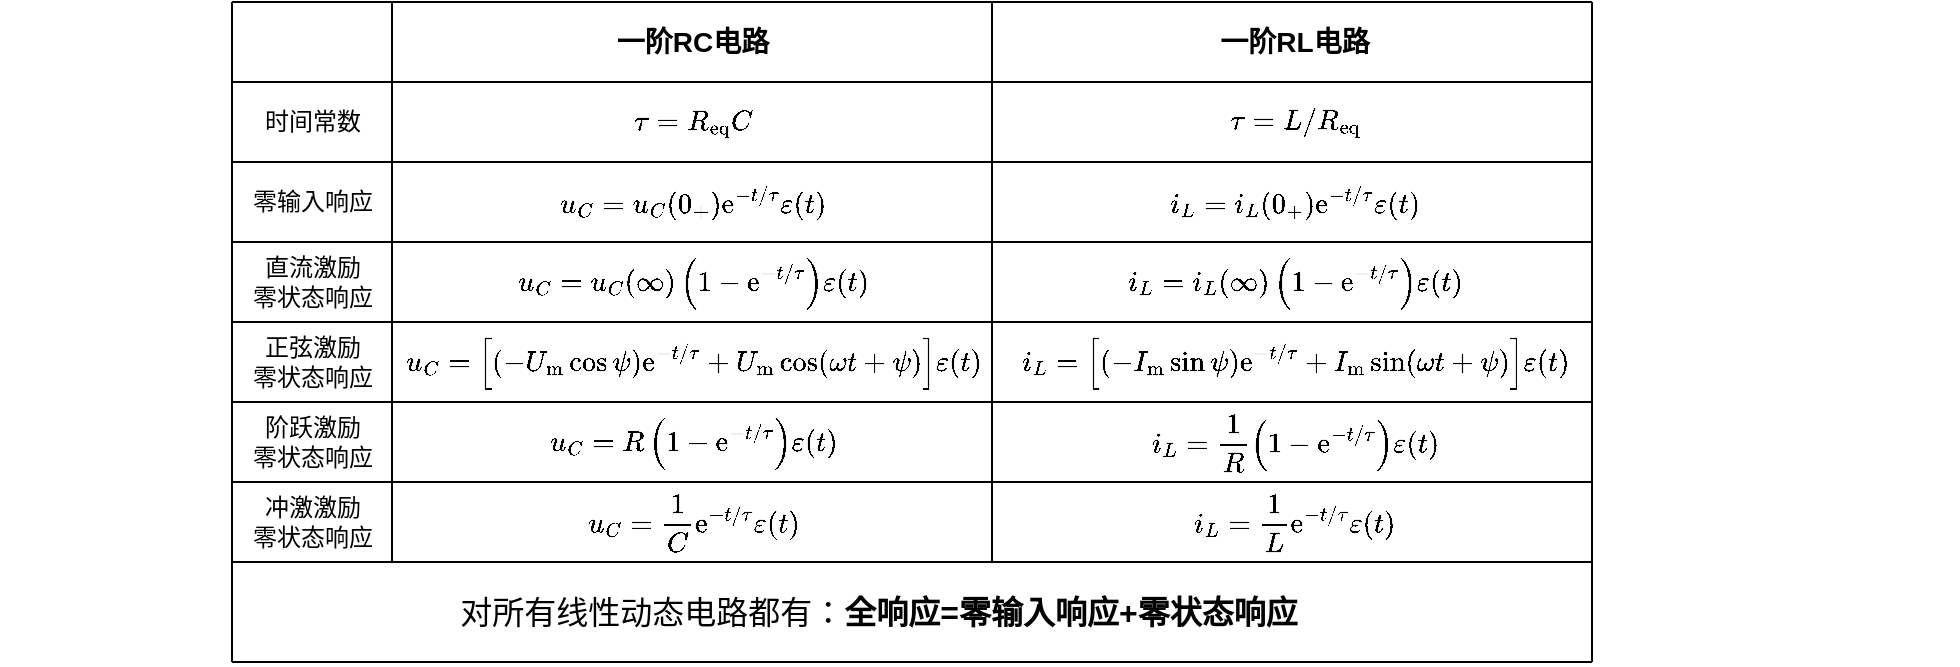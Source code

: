 <mxfile version="17.2.1" type="device"><diagram id="rc6dUvUtSDI9N5DdZ6-R" name="第 1 页"><mxGraphModel dx="1059" dy="685" grid="1" gridSize="10" guides="1" tooltips="1" connect="1" arrows="1" fold="1" page="1" pageScale="1" pageWidth="827" pageHeight="1169" math="1" shadow="0"><root><mxCell id="0"/><mxCell id="1" parent="0"/><mxCell id="dLWYHEc2KHLHQ8kzNP_e-1" value="一阶RC电路" style="text;html=1;align=center;verticalAlign=middle;resizable=0;points=[];autosize=1;strokeColor=none;fillColor=none;fontSize=14;fontStyle=1;connectable=0;" vertex="1" parent="1"><mxGeometry x="275" y="300" width="90" height="20" as="geometry"/></mxCell><mxCell id="dLWYHEc2KHLHQ8kzNP_e-2" value="零输入响应" style="text;html=1;align=center;verticalAlign=middle;resizable=1;points=[];autosize=1;strokeColor=none;fillColor=none;connectable=1;movable=1;rotatable=1;deletable=1;editable=1;" vertex="1" parent="1"><mxGeometry x="90" y="380" width="80" height="20" as="geometry"/></mxCell><mxCell id="dLWYHEc2KHLHQ8kzNP_e-3" value="一阶RL电路" style="text;html=1;align=center;verticalAlign=middle;resizable=0;points=[];autosize=1;strokeColor=none;fillColor=none;fontSize=14;fontStyle=1;connectable=0;" vertex="1" parent="1"><mxGeometry x="575.75" y="300" width="90" height="20" as="geometry"/></mxCell><mxCell id="dLWYHEc2KHLHQ8kzNP_e-4" value="时间常数" style="text;html=1;align=center;verticalAlign=middle;resizable=0;points=[];autosize=1;strokeColor=none;fillColor=none;connectable=0;" vertex="1" parent="1"><mxGeometry x="100" y="340" width="60" height="20" as="geometry"/></mxCell><mxCell id="dLWYHEc2KHLHQ8kzNP_e-5" value="$$\tau=R_{\mathrm{eq}}C$$" style="text;html=1;align=center;verticalAlign=middle;resizable=1;points=[];autosize=1;strokeColor=none;fillColor=none;movable=1;rotatable=1;deletable=1;editable=1;connectable=0;" vertex="1" parent="1"><mxGeometry x="286.75" y="330" width="66.5" height="40" as="geometry"/></mxCell><mxCell id="dLWYHEc2KHLHQ8kzNP_e-6" value="$$\tau=L/R_{\mathrm{eq}}$$" style="text;html=1;align=center;verticalAlign=middle;resizable=1;points=[];autosize=1;strokeColor=none;fillColor=none;movable=1;rotatable=1;deletable=1;editable=1;connectable=0;" vertex="1" parent="1"><mxGeometry x="587.37" y="330" width="66.75" height="40" as="geometry"/></mxCell><mxCell id="dLWYHEc2KHLHQ8kzNP_e-7" value="$$u_{C}=u_C(0_+)\mathrm{e}^{-t / \tau}\varepsilon(t)$$" style="text;html=1;align=center;verticalAlign=middle;resizable=1;points=[];autosize=1;strokeColor=none;fillColor=none;movable=1;rotatable=1;deletable=1;editable=1;connectable=0;" vertex="1" parent="1"><mxGeometry x="252" y="370" width="136" height="40" as="geometry"/></mxCell><mxCell id="dLWYHEc2KHLHQ8kzNP_e-8" value="$$i_{L}=i_L(0_+)\mathrm{e}^{-t / \tau}\varepsilon(t)$$" style="text;html=1;align=center;verticalAlign=middle;resizable=1;points=[];autosize=1;strokeColor=none;fillColor=none;movable=1;rotatable=1;deletable=1;editable=1;connectable=0;" vertex="1" parent="1"><mxGeometry x="555.25" y="370" width="131" height="40" as="geometry"/></mxCell><mxCell id="dLWYHEc2KHLHQ8kzNP_e-9" value="直流激励&lt;br&gt;零状态响应" style="text;html=1;align=center;verticalAlign=middle;resizable=1;points=[];autosize=1;strokeColor=none;fillColor=none;movable=1;rotatable=1;deletable=1;editable=1;connectable=0;" vertex="1" parent="1"><mxGeometry x="90" y="415" width="80" height="30" as="geometry"/></mxCell><mxCell id="dLWYHEc2KHLHQ8kzNP_e-10" value="正弦激励&lt;br&gt;零状态响应" style="text;html=1;align=center;verticalAlign=middle;resizable=1;points=[];autosize=1;strokeColor=none;fillColor=none;connectable=0;movable=1;rotatable=1;deletable=1;editable=1;" vertex="1" parent="1"><mxGeometry x="90" y="455" width="80" height="30" as="geometry"/></mxCell><mxCell id="dLWYHEc2KHLHQ8kzNP_e-11" value="阶跃激励&lt;br&gt;零状态响应" style="text;html=1;align=center;verticalAlign=middle;resizable=0;points=[];autosize=1;strokeColor=none;fillColor=none;connectable=0;allowArrows=1;" vertex="1" parent="1"><mxGeometry x="90" y="495" width="80" height="30" as="geometry"/></mxCell><mxCell id="dLWYHEc2KHLHQ8kzNP_e-12" value="冲激激励&lt;br&gt;零状态响应" style="text;html=1;align=center;verticalAlign=middle;resizable=0;points=[];autosize=1;strokeColor=none;fillColor=none;connectable=0;" vertex="1" parent="1"><mxGeometry x="90" y="535" width="80" height="30" as="geometry"/></mxCell><mxCell id="dLWYHEc2KHLHQ8kzNP_e-13" value="$$u_{C}=u_C(\infty)\left(1-\mathrm{e}^{-t / \tau}\right) \varepsilon(t)$$" style="text;html=1;align=center;verticalAlign=middle;resizable=1;points=[];autosize=1;strokeColor=none;fillColor=none;movable=1;rotatable=1;deletable=1;editable=1;connectable=0;" vertex="1" parent="1"><mxGeometry x="227" y="410" width="186" height="40" as="geometry"/></mxCell><mxCell id="dLWYHEc2KHLHQ8kzNP_e-14" value="$$i_{L}=i_L(\infty)\left(1-\mathrm{e}^{-t / \tau}\right) \varepsilon(t)$$" style="text;html=1;align=center;verticalAlign=middle;resizable=1;points=[];autosize=1;strokeColor=none;fillColor=none;movable=1;rotatable=1;deletable=1;editable=1;connectable=0;" vertex="1" parent="1"><mxGeometry x="534" y="410" width="173.5" height="40" as="geometry"/></mxCell><mxCell id="dLWYHEc2KHLHQ8kzNP_e-15" value="$$u_{C}=\left[\left(-U_{\mathrm{m}} \cos \psi\right) \mathrm{e}^{-t /\tau}+U_{\mathrm{m}} \cos (\omega t+\psi)\right] \varepsilon(t)$$" style="text;html=1;align=center;verticalAlign=middle;resizable=1;points=[];autosize=1;strokeColor=none;fillColor=none;movable=1;rotatable=1;deletable=1;editable=1;connectable=0;" vertex="1" parent="1"><mxGeometry x="170" y="450" width="300" height="40" as="geometry"/></mxCell><mxCell id="dLWYHEc2KHLHQ8kzNP_e-16" value="$$u_{C}=R\left(1-\mathrm{e}^{-t / \tau}\right) \varepsilon(t)$$" style="text;html=1;align=center;verticalAlign=middle;resizable=1;points=[];autosize=1;strokeColor=none;fillColor=none;movable=1;rotatable=1;deletable=1;editable=1;connectable=0;" vertex="1" parent="1"><mxGeometry x="237.75" y="490" width="164.5" height="40" as="geometry"/></mxCell><mxCell id="dLWYHEc2KHLHQ8kzNP_e-17" value="$$i_{L}=\frac{1}{R} \left(1-\mathrm{e}^{-t/\tau}\right) \varepsilon(t)$$" style="text;html=1;align=center;verticalAlign=middle;resizable=1;points=[];autosize=1;strokeColor=none;fillColor=none;movable=1;rotatable=1;deletable=1;editable=1;connectable=0;" vertex="1" parent="1"><mxGeometry x="541.56" y="490" width="158.37" height="40" as="geometry"/></mxCell><mxCell id="dLWYHEc2KHLHQ8kzNP_e-18" value="$$u_{C}=\frac{1}{C} \mathrm{e}^{-t / \tau} \varepsilon(t)$$" style="text;html=1;align=center;verticalAlign=middle;resizable=1;points=[];autosize=1;strokeColor=none;fillColor=none;movable=1;rotatable=1;deletable=1;editable=1;connectable=0;" vertex="1" parent="1"><mxGeometry x="262" y="530" width="116" height="40" as="geometry"/></mxCell><mxCell id="dLWYHEc2KHLHQ8kzNP_e-19" value="$$i_{L}=\frac{1}{L} \mathrm{e}^{-t/\tau} \varepsilon(t)$$" style="text;html=1;align=center;verticalAlign=middle;resizable=1;points=[];autosize=1;strokeColor=none;fillColor=none;movable=1;rotatable=1;deletable=1;editable=1;connectable=0;" vertex="1" parent="1"><mxGeometry x="565.75" y="530" width="110" height="40" as="geometry"/></mxCell><mxCell id="dLWYHEc2KHLHQ8kzNP_e-20" value="$$i_{L}=\left[\left(-I_{\mathrm{m}} \sin \psi\right) \mathrm{e}^{-t/\tau}+I_{\mathrm{m}} \sin (\omega t+\psi)\right] \varepsilon(t)$$" style="text;html=1;align=center;verticalAlign=middle;resizable=1;points=[];autosize=1;strokeColor=none;fillColor=none;movable=1;rotatable=1;deletable=1;editable=1;connectable=0;" vertex="1" parent="1"><mxGeometry x="470.75" y="450" width="300" height="40" as="geometry"/></mxCell><mxCell id="dLWYHEc2KHLHQ8kzNP_e-21" value="" style="endArrow=none;html=1;rounded=0;" edge="1" parent="1"><mxGeometry width="50" height="50" relative="1" as="geometry"><mxPoint x="90" y="450" as="sourcePoint"/><mxPoint x="770" y="450" as="targetPoint"/></mxGeometry></mxCell><mxCell id="dLWYHEc2KHLHQ8kzNP_e-22" value="" style="endArrow=none;html=1;rounded=0;" edge="1" parent="1"><mxGeometry width="50" height="50" relative="1" as="geometry"><mxPoint x="470" y="570" as="sourcePoint"/><mxPoint x="470" y="290" as="targetPoint"/></mxGeometry></mxCell><mxCell id="dLWYHEc2KHLHQ8kzNP_e-23" value="" style="endArrow=none;html=1;rounded=0;" edge="1" parent="1"><mxGeometry width="50" height="50" relative="1" as="geometry"><mxPoint x="90" y="410" as="sourcePoint"/><mxPoint x="770" y="410" as="targetPoint"/></mxGeometry></mxCell><mxCell id="dLWYHEc2KHLHQ8kzNP_e-24" value="" style="endArrow=none;html=1;rounded=0;" edge="1" parent="1"><mxGeometry width="50" height="50" relative="1" as="geometry"><mxPoint x="90" y="370" as="sourcePoint"/><mxPoint x="770" y="370" as="targetPoint"/></mxGeometry></mxCell><mxCell id="dLWYHEc2KHLHQ8kzNP_e-25" value="" style="endArrow=none;html=1;rounded=0;" edge="1" parent="1"><mxGeometry width="50" height="50" relative="1" as="geometry"><mxPoint x="90" y="620" as="sourcePoint"/><mxPoint x="90" y="290" as="targetPoint"/></mxGeometry></mxCell><mxCell id="dLWYHEc2KHLHQ8kzNP_e-26" value="" style="endArrow=none;html=1;rounded=0;" edge="1" parent="1"><mxGeometry width="50" height="50" relative="1" as="geometry"><mxPoint x="170" y="570" as="sourcePoint"/><mxPoint x="170" y="290" as="targetPoint"/></mxGeometry></mxCell><mxCell id="dLWYHEc2KHLHQ8kzNP_e-27" value="" style="endArrow=none;html=1;rounded=0;" edge="1" parent="1"><mxGeometry width="50" height="50" relative="1" as="geometry"><mxPoint x="90" y="490" as="sourcePoint"/><mxPoint x="770" y="490" as="targetPoint"/></mxGeometry></mxCell><mxCell id="dLWYHEc2KHLHQ8kzNP_e-28" value="" style="endArrow=none;html=1;rounded=0;" edge="1" parent="1"><mxGeometry width="50" height="50" relative="1" as="geometry"><mxPoint x="90" y="530" as="sourcePoint"/><mxPoint x="770" y="530" as="targetPoint"/></mxGeometry></mxCell><mxCell id="dLWYHEc2KHLHQ8kzNP_e-29" value="" style="endArrow=none;html=1;rounded=0;" edge="1" parent="1"><mxGeometry width="50" height="50" relative="1" as="geometry"><mxPoint x="90" y="570" as="sourcePoint"/><mxPoint x="770" y="570" as="targetPoint"/></mxGeometry></mxCell><mxCell id="dLWYHEc2KHLHQ8kzNP_e-30" value="" style="endArrow=none;html=1;rounded=0;" edge="1" parent="1"><mxGeometry width="50" height="50" relative="1" as="geometry"><mxPoint x="90" y="330" as="sourcePoint"/><mxPoint x="770" y="330" as="targetPoint"/></mxGeometry></mxCell><mxCell id="dLWYHEc2KHLHQ8kzNP_e-31" value="" style="endArrow=none;html=1;rounded=0;fontSize=14;" edge="1" parent="1"><mxGeometry width="50" height="50" relative="1" as="geometry"><mxPoint x="90" y="290" as="sourcePoint"/><mxPoint x="770" y="290" as="targetPoint"/></mxGeometry></mxCell><mxCell id="dLWYHEc2KHLHQ8kzNP_e-32" value="" style="endArrow=none;html=1;rounded=0;fontSize=14;" edge="1" parent="1"><mxGeometry width="50" height="50" relative="1" as="geometry"><mxPoint x="770" y="290" as="sourcePoint"/><mxPoint x="770" y="620" as="targetPoint"/></mxGeometry></mxCell><mxCell id="dLWYHEc2KHLHQ8kzNP_e-33" value="对所有线性动态电路都有：&lt;b style=&quot;font-size: 16px;&quot;&gt;全响应=零输入响应+零状态响应&lt;/b&gt;" style="text;html=1;align=center;verticalAlign=middle;resizable=0;points=[];autosize=1;strokeColor=none;fillColor=none;fontSize=16;" vertex="1" parent="1"><mxGeometry x="198" y="585" width="430" height="20" as="geometry"/></mxCell><mxCell id="dLWYHEc2KHLHQ8kzNP_e-34" value="" style="endArrow=none;html=1;rounded=0;fontSize=16;" edge="1" parent="1"><mxGeometry width="50" height="50" relative="1" as="geometry"><mxPoint x="90" y="620" as="sourcePoint"/><mxPoint x="770" y="620" as="targetPoint"/></mxGeometry></mxCell></root></mxGraphModel></diagram></mxfile>